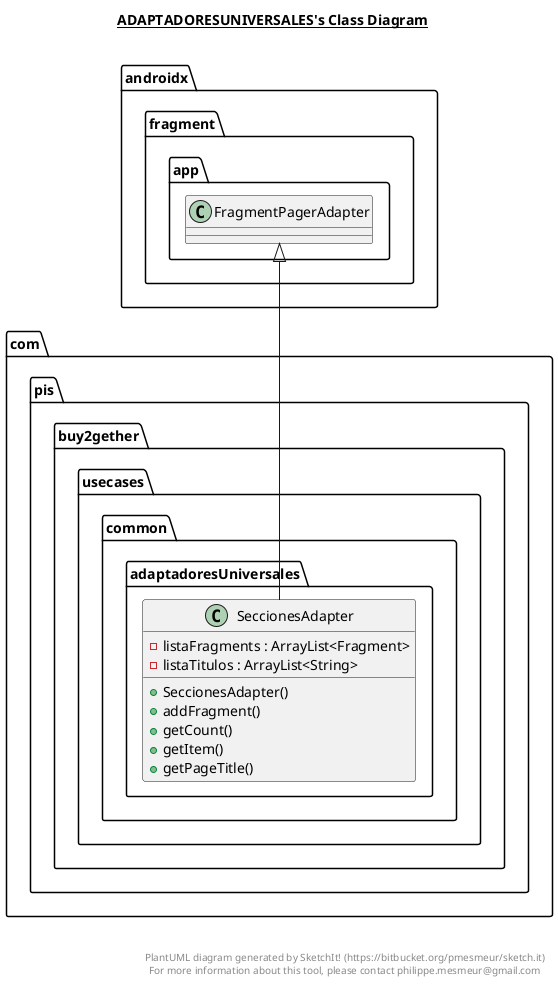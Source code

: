 @startuml

title __ADAPTADORESUNIVERSALES's Class Diagram__\n

  namespace com.pis.buy2gether {
    namespace usecases.common.adaptadoresUniversales {
      class com.pis.buy2gether.usecases.common.adaptadoresUniversales.SeccionesAdapter {
          - listaFragments : ArrayList<Fragment>
          - listaTitulos : ArrayList<String>
          + SeccionesAdapter()
          + addFragment()
          + getCount()
          + getItem()
          + getPageTitle()
      }
    }
  }
  

  com.pis.buy2gether.usecases.common.adaptadoresUniversales.SeccionesAdapter -up-|> androidx.fragment.app.FragmentPagerAdapter


right footer


PlantUML diagram generated by SketchIt! (https://bitbucket.org/pmesmeur/sketch.it)
For more information about this tool, please contact philippe.mesmeur@gmail.com
endfooter

@enduml
